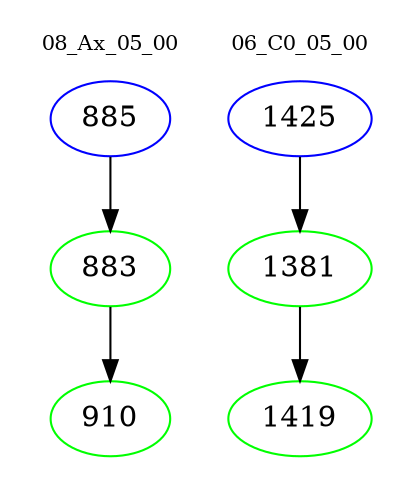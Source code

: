 digraph{
subgraph cluster_0 {
color = white
label = "08_Ax_05_00";
fontsize=10;
T0_885 [label="885", color="blue"]
T0_885 -> T0_883 [color="black"]
T0_883 [label="883", color="green"]
T0_883 -> T0_910 [color="black"]
T0_910 [label="910", color="green"]
}
subgraph cluster_1 {
color = white
label = "06_C0_05_00";
fontsize=10;
T1_1425 [label="1425", color="blue"]
T1_1425 -> T1_1381 [color="black"]
T1_1381 [label="1381", color="green"]
T1_1381 -> T1_1419 [color="black"]
T1_1419 [label="1419", color="green"]
}
}
